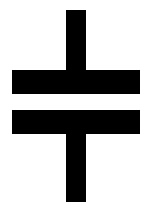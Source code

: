 <mxfile>
    <diagram id="JiPeBnl8MNzj9gC05diy" name="Page-1">
        <mxGraphModel dx="1041" dy="222" grid="1" gridSize="4" guides="1" tooltips="1" connect="1" arrows="1" fold="1" page="1" pageScale="1" pageWidth="827" pageHeight="1169" math="0" shadow="0">
            <root>
                <mxCell id="0"/>
                <mxCell id="1" parent="0"/>
                <mxCell id="2" value="" style="endArrow=none;html=1;strokeWidth=10;" parent="1" edge="1">
                    <mxGeometry width="50" height="50" relative="1" as="geometry">
                        <mxPoint x="-432" y="336" as="sourcePoint"/>
                        <mxPoint x="-432" y="304" as="targetPoint"/>
                    </mxGeometry>
                </mxCell>
                <mxCell id="3" value="" style="endArrow=none;html=1;strokeWidth=12;" parent="1" edge="1">
                    <mxGeometry width="50" height="50" relative="1" as="geometry">
                        <mxPoint x="-464" y="340" as="sourcePoint"/>
                        <mxPoint x="-400" y="340" as="targetPoint"/>
                    </mxGeometry>
                </mxCell>
                <mxCell id="4" value="" style="endArrow=none;html=1;strokeWidth=12;" parent="1" edge="1">
                    <mxGeometry width="50" height="50" relative="1" as="geometry">
                        <mxPoint x="-464" y="360" as="sourcePoint"/>
                        <mxPoint x="-400" y="360" as="targetPoint"/>
                    </mxGeometry>
                </mxCell>
                <mxCell id="5" value="" style="endArrow=none;html=1;strokeWidth=10;" parent="1" edge="1">
                    <mxGeometry width="50" height="50" relative="1" as="geometry">
                        <mxPoint x="-432" y="400" as="sourcePoint"/>
                        <mxPoint x="-432" y="364" as="targetPoint"/>
                    </mxGeometry>
                </mxCell>
            </root>
        </mxGraphModel>
    </diagram>
</mxfile>